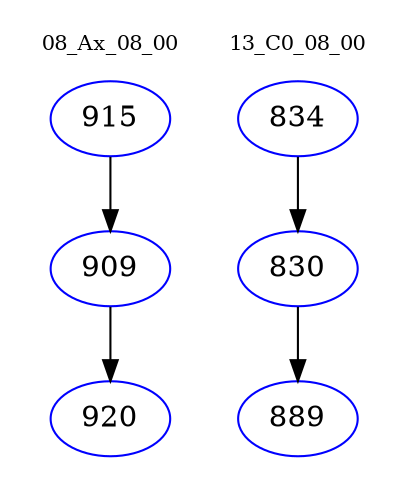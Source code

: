 digraph{
subgraph cluster_0 {
color = white
label = "08_Ax_08_00";
fontsize=10;
T0_915 [label="915", color="blue"]
T0_915 -> T0_909 [color="black"]
T0_909 [label="909", color="blue"]
T0_909 -> T0_920 [color="black"]
T0_920 [label="920", color="blue"]
}
subgraph cluster_1 {
color = white
label = "13_C0_08_00";
fontsize=10;
T1_834 [label="834", color="blue"]
T1_834 -> T1_830 [color="black"]
T1_830 [label="830", color="blue"]
T1_830 -> T1_889 [color="black"]
T1_889 [label="889", color="blue"]
}
}
